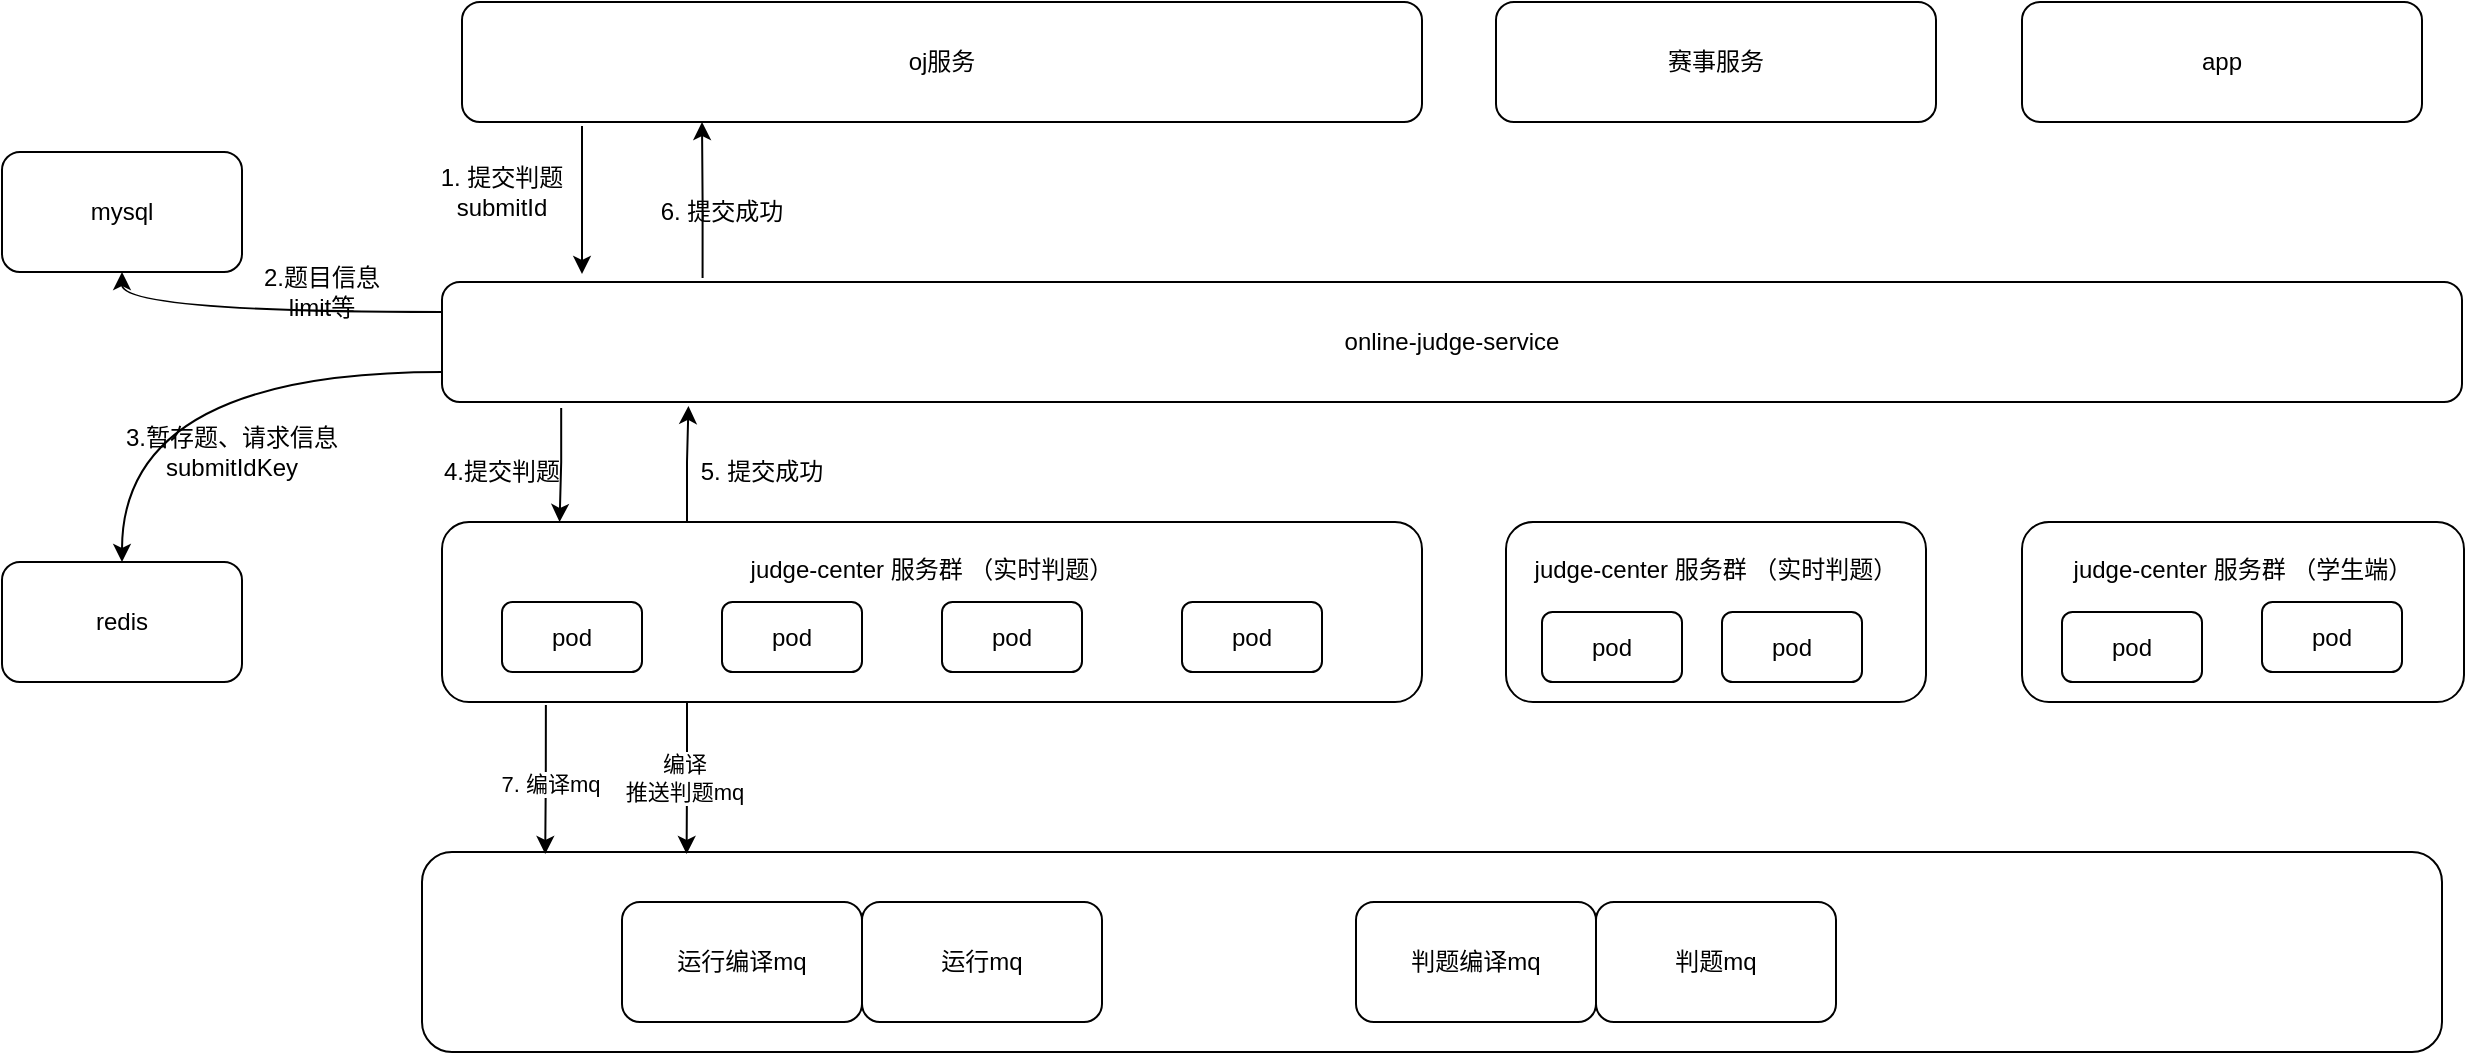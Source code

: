<mxfile version="24.7.14">
  <diagram name="第 1 页" id="IYB_3KnUkmV5FH9QuN5l">
    <mxGraphModel dx="1434" dy="755" grid="1" gridSize="10" guides="1" tooltips="1" connect="1" arrows="1" fold="1" page="1" pageScale="1" pageWidth="827" pageHeight="1169" math="0" shadow="0">
      <root>
        <mxCell id="0" />
        <mxCell id="1" parent="0" />
        <mxCell id="oX1zahlx5rYVZvXtA2q4-13" value="" style="rounded=1;whiteSpace=wrap;html=1;" vertex="1" parent="1">
          <mxGeometry x="360" y="585" width="1010" height="100" as="geometry" />
        </mxCell>
        <mxCell id="oX1zahlx5rYVZvXtA2q4-1" value="oj服务" style="rounded=1;whiteSpace=wrap;html=1;" vertex="1" parent="1">
          <mxGeometry x="380" y="160" width="480" height="60" as="geometry" />
        </mxCell>
        <mxCell id="oX1zahlx5rYVZvXtA2q4-18" style="edgeStyle=orthogonalEdgeStyle;rounded=0;orthogonalLoop=1;jettySize=auto;html=1;exitX=0;exitY=0.25;exitDx=0;exitDy=0;entryX=0.5;entryY=1;entryDx=0;entryDy=0;curved=1;" edge="1" parent="1" source="oX1zahlx5rYVZvXtA2q4-2" target="oX1zahlx5rYVZvXtA2q4-4">
          <mxGeometry relative="1" as="geometry" />
        </mxCell>
        <mxCell id="oX1zahlx5rYVZvXtA2q4-19" style="edgeStyle=orthogonalEdgeStyle;rounded=0;orthogonalLoop=1;jettySize=auto;html=1;exitX=0;exitY=0.75;exitDx=0;exitDy=0;entryX=0.5;entryY=0;entryDx=0;entryDy=0;curved=1;" edge="1" parent="1" source="oX1zahlx5rYVZvXtA2q4-2" target="oX1zahlx5rYVZvXtA2q4-5">
          <mxGeometry relative="1" as="geometry" />
        </mxCell>
        <mxCell id="oX1zahlx5rYVZvXtA2q4-27" style="edgeStyle=orthogonalEdgeStyle;rounded=0;orthogonalLoop=1;jettySize=auto;html=1;exitX=0.129;exitY=-0.033;exitDx=0;exitDy=0;entryX=0.25;entryY=1;entryDx=0;entryDy=0;exitPerimeter=0;" edge="1" parent="1" source="oX1zahlx5rYVZvXtA2q4-2" target="oX1zahlx5rYVZvXtA2q4-1">
          <mxGeometry relative="1" as="geometry" />
        </mxCell>
        <mxCell id="oX1zahlx5rYVZvXtA2q4-2" value="online-judge-service" style="rounded=1;whiteSpace=wrap;html=1;" vertex="1" parent="1">
          <mxGeometry x="370" y="300" width="1010" height="60" as="geometry" />
        </mxCell>
        <mxCell id="oX1zahlx5rYVZvXtA2q4-3" value="judge-center&lt;span style=&quot;background-color: initial;&quot;&gt;&amp;nbsp;服务群 （实时判题）&lt;/span&gt;&lt;div&gt;&lt;span style=&quot;background-color: initial;&quot;&gt;&lt;br&gt;&lt;/span&gt;&lt;/div&gt;&lt;div&gt;&lt;span style=&quot;background-color: initial;&quot;&gt;&lt;br&gt;&lt;/span&gt;&lt;/div&gt;&lt;div&gt;&lt;br&gt;&lt;/div&gt;" style="rounded=1;whiteSpace=wrap;html=1;" vertex="1" parent="1">
          <mxGeometry x="370" y="420" width="490" height="90" as="geometry" />
        </mxCell>
        <mxCell id="oX1zahlx5rYVZvXtA2q4-4" value="mysql" style="rounded=1;whiteSpace=wrap;html=1;" vertex="1" parent="1">
          <mxGeometry x="150" y="235" width="120" height="60" as="geometry" />
        </mxCell>
        <mxCell id="oX1zahlx5rYVZvXtA2q4-5" value="redis" style="rounded=1;whiteSpace=wrap;html=1;" vertex="1" parent="1">
          <mxGeometry x="150" y="440" width="120" height="60" as="geometry" />
        </mxCell>
        <mxCell id="oX1zahlx5rYVZvXtA2q4-7" value="运行编译mq" style="rounded=1;whiteSpace=wrap;html=1;" vertex="1" parent="1">
          <mxGeometry x="460" y="610" width="120" height="60" as="geometry" />
        </mxCell>
        <mxCell id="oX1zahlx5rYVZvXtA2q4-8" value="判题编译mq" style="rounded=1;whiteSpace=wrap;html=1;" vertex="1" parent="1">
          <mxGeometry x="827" y="610" width="120" height="60" as="geometry" />
        </mxCell>
        <mxCell id="oX1zahlx5rYVZvXtA2q4-9" value="运行mq" style="rounded=1;whiteSpace=wrap;html=1;" vertex="1" parent="1">
          <mxGeometry x="580" y="610" width="120" height="60" as="geometry" />
        </mxCell>
        <mxCell id="oX1zahlx5rYVZvXtA2q4-10" value="judge-center&lt;span style=&quot;background-color: initial;&quot;&gt;&amp;nbsp;服务群 （实时判题）&lt;/span&gt;&lt;div&gt;&lt;span style=&quot;background-color: initial;&quot;&gt;&lt;br&gt;&lt;/span&gt;&lt;/div&gt;&lt;div&gt;&lt;span style=&quot;background-color: initial;&quot;&gt;&lt;br&gt;&lt;/span&gt;&lt;/div&gt;&lt;div&gt;&lt;span style=&quot;background-color: initial;&quot;&gt;&lt;br&gt;&lt;/span&gt;&lt;/div&gt;" style="rounded=1;whiteSpace=wrap;html=1;" vertex="1" parent="1">
          <mxGeometry x="902" y="420" width="210" height="90" as="geometry" />
        </mxCell>
        <mxCell id="oX1zahlx5rYVZvXtA2q4-11" value="&lt;div&gt;judge-center&lt;span style=&quot;background-color: initial;&quot;&gt;&amp;nbsp;服务群 （学生端）&lt;/span&gt;&lt;br&gt;&lt;/div&gt;&lt;div&gt;&lt;span style=&quot;background-color: initial;&quot;&gt;&lt;br&gt;&lt;/span&gt;&lt;/div&gt;&lt;div&gt;&lt;span style=&quot;background-color: initial;&quot;&gt;&lt;br&gt;&lt;/span&gt;&lt;/div&gt;&lt;div&gt;&lt;span style=&quot;background-color: initial;&quot;&gt;&lt;br&gt;&lt;/span&gt;&lt;/div&gt;" style="rounded=1;whiteSpace=wrap;html=1;" vertex="1" parent="1">
          <mxGeometry x="1160" y="420" width="221" height="90" as="geometry" />
        </mxCell>
        <mxCell id="oX1zahlx5rYVZvXtA2q4-12" value="判题mq" style="rounded=1;whiteSpace=wrap;html=1;" vertex="1" parent="1">
          <mxGeometry x="947" y="610" width="120" height="60" as="geometry" />
        </mxCell>
        <mxCell id="oX1zahlx5rYVZvXtA2q4-14" value="赛事服务" style="rounded=1;whiteSpace=wrap;html=1;" vertex="1" parent="1">
          <mxGeometry x="897" y="160" width="220" height="60" as="geometry" />
        </mxCell>
        <mxCell id="oX1zahlx5rYVZvXtA2q4-15" value="app" style="rounded=1;whiteSpace=wrap;html=1;" vertex="1" parent="1">
          <mxGeometry x="1160" y="160" width="200" height="60" as="geometry" />
        </mxCell>
        <mxCell id="oX1zahlx5rYVZvXtA2q4-16" style="edgeStyle=orthogonalEdgeStyle;rounded=0;orthogonalLoop=1;jettySize=auto;html=1;" edge="1" parent="1">
          <mxGeometry relative="1" as="geometry">
            <mxPoint x="440" y="222" as="sourcePoint" />
            <mxPoint x="440" y="296" as="targetPoint" />
          </mxGeometry>
        </mxCell>
        <mxCell id="oX1zahlx5rYVZvXtA2q4-17" value="1. 提交判题&lt;div&gt;submitId&lt;/div&gt;" style="text;html=1;align=center;verticalAlign=middle;whiteSpace=wrap;rounded=0;" vertex="1" parent="1">
          <mxGeometry x="360" y="240" width="80" height="30" as="geometry" />
        </mxCell>
        <mxCell id="oX1zahlx5rYVZvXtA2q4-20" value="2.题目信息&lt;div&gt;limit等&lt;/div&gt;" style="text;html=1;align=center;verticalAlign=middle;whiteSpace=wrap;rounded=0;" vertex="1" parent="1">
          <mxGeometry x="270" y="290" width="80" height="30" as="geometry" />
        </mxCell>
        <mxCell id="oX1zahlx5rYVZvXtA2q4-21" value="3.暂存题、请求信息&lt;br&gt;submitIdKey" style="text;html=1;align=center;verticalAlign=middle;whiteSpace=wrap;rounded=0;" vertex="1" parent="1">
          <mxGeometry x="210" y="370" width="110" height="30" as="geometry" />
        </mxCell>
        <mxCell id="oX1zahlx5rYVZvXtA2q4-22" style="edgeStyle=orthogonalEdgeStyle;rounded=0;orthogonalLoop=1;jettySize=auto;html=1;exitX=0.106;exitY=1.017;exitDx=0;exitDy=0;entryX=0.061;entryY=0.01;entryDx=0;entryDy=0;entryPerimeter=0;exitPerimeter=0;" edge="1" parent="1" source="oX1zahlx5rYVZvXtA2q4-3" target="oX1zahlx5rYVZvXtA2q4-13">
          <mxGeometry relative="1" as="geometry" />
        </mxCell>
        <mxCell id="oX1zahlx5rYVZvXtA2q4-29" value="7. 编译mq" style="edgeLabel;html=1;align=center;verticalAlign=middle;resizable=0;points=[];" vertex="1" connectable="0" parent="oX1zahlx5rYVZvXtA2q4-22">
          <mxGeometry x="0.055" y="2" relative="1" as="geometry">
            <mxPoint as="offset" />
          </mxGeometry>
        </mxCell>
        <mxCell id="oX1zahlx5rYVZvXtA2q4-23" value="4.提交判题" style="text;html=1;align=center;verticalAlign=middle;whiteSpace=wrap;rounded=0;" vertex="1" parent="1">
          <mxGeometry x="360" y="380" width="80" height="30" as="geometry" />
        </mxCell>
        <mxCell id="oX1zahlx5rYVZvXtA2q4-24" style="edgeStyle=orthogonalEdgeStyle;rounded=0;orthogonalLoop=1;jettySize=auto;html=1;exitX=0.059;exitY=1.05;exitDx=0;exitDy=0;entryX=0.12;entryY=0;entryDx=0;entryDy=0;entryPerimeter=0;exitPerimeter=0;" edge="1" parent="1" source="oX1zahlx5rYVZvXtA2q4-2" target="oX1zahlx5rYVZvXtA2q4-3">
          <mxGeometry relative="1" as="geometry" />
        </mxCell>
        <mxCell id="oX1zahlx5rYVZvXtA2q4-25" style="edgeStyle=orthogonalEdgeStyle;rounded=0;orthogonalLoop=1;jettySize=auto;html=1;exitX=0.25;exitY=0;exitDx=0;exitDy=0;entryX=0.122;entryY=1.033;entryDx=0;entryDy=0;entryPerimeter=0;" edge="1" parent="1" source="oX1zahlx5rYVZvXtA2q4-3" target="oX1zahlx5rYVZvXtA2q4-2">
          <mxGeometry relative="1" as="geometry" />
        </mxCell>
        <mxCell id="oX1zahlx5rYVZvXtA2q4-26" value="5. 提交成功" style="text;html=1;align=center;verticalAlign=middle;whiteSpace=wrap;rounded=0;" vertex="1" parent="1">
          <mxGeometry x="490" y="380" width="80" height="30" as="geometry" />
        </mxCell>
        <mxCell id="oX1zahlx5rYVZvXtA2q4-28" value="6. 提交成功" style="text;html=1;align=center;verticalAlign=middle;whiteSpace=wrap;rounded=0;" vertex="1" parent="1">
          <mxGeometry x="470" y="250" width="80" height="30" as="geometry" />
        </mxCell>
        <mxCell id="oX1zahlx5rYVZvXtA2q4-30" style="edgeStyle=orthogonalEdgeStyle;rounded=0;orthogonalLoop=1;jettySize=auto;html=1;exitX=0.25;exitY=1;exitDx=0;exitDy=0;entryX=0.131;entryY=0.01;entryDx=0;entryDy=0;entryPerimeter=0;" edge="1" parent="1" source="oX1zahlx5rYVZvXtA2q4-3" target="oX1zahlx5rYVZvXtA2q4-13">
          <mxGeometry relative="1" as="geometry" />
        </mxCell>
        <mxCell id="oX1zahlx5rYVZvXtA2q4-31" value="编译&lt;div&gt;推送判题mq&lt;/div&gt;" style="edgeLabel;html=1;align=center;verticalAlign=middle;resizable=0;points=[];" vertex="1" connectable="0" parent="oX1zahlx5rYVZvXtA2q4-30">
          <mxGeometry x="-0.008" y="-2" relative="1" as="geometry">
            <mxPoint as="offset" />
          </mxGeometry>
        </mxCell>
        <mxCell id="oX1zahlx5rYVZvXtA2q4-32" value="pod" style="rounded=1;whiteSpace=wrap;html=1;" vertex="1" parent="1">
          <mxGeometry x="400" y="460" width="70" height="35" as="geometry" />
        </mxCell>
        <mxCell id="oX1zahlx5rYVZvXtA2q4-33" value="pod" style="rounded=1;whiteSpace=wrap;html=1;" vertex="1" parent="1">
          <mxGeometry x="510" y="460" width="70" height="35" as="geometry" />
        </mxCell>
        <mxCell id="oX1zahlx5rYVZvXtA2q4-34" value="pod" style="rounded=1;whiteSpace=wrap;html=1;" vertex="1" parent="1">
          <mxGeometry x="620" y="460" width="70" height="35" as="geometry" />
        </mxCell>
        <mxCell id="oX1zahlx5rYVZvXtA2q4-35" value="pod" style="rounded=1;whiteSpace=wrap;html=1;" vertex="1" parent="1">
          <mxGeometry x="740" y="460" width="70" height="35" as="geometry" />
        </mxCell>
        <mxCell id="oX1zahlx5rYVZvXtA2q4-36" value="pod" style="rounded=1;whiteSpace=wrap;html=1;" vertex="1" parent="1">
          <mxGeometry x="920" y="465" width="70" height="35" as="geometry" />
        </mxCell>
        <mxCell id="oX1zahlx5rYVZvXtA2q4-37" value="pod" style="rounded=1;whiteSpace=wrap;html=1;" vertex="1" parent="1">
          <mxGeometry x="1010" y="465" width="70" height="35" as="geometry" />
        </mxCell>
        <mxCell id="oX1zahlx5rYVZvXtA2q4-38" value="pod" style="rounded=1;whiteSpace=wrap;html=1;" vertex="1" parent="1">
          <mxGeometry x="1180" y="465" width="70" height="35" as="geometry" />
        </mxCell>
        <mxCell id="oX1zahlx5rYVZvXtA2q4-39" value="pod" style="rounded=1;whiteSpace=wrap;html=1;" vertex="1" parent="1">
          <mxGeometry x="1280" y="460" width="70" height="35" as="geometry" />
        </mxCell>
      </root>
    </mxGraphModel>
  </diagram>
</mxfile>
